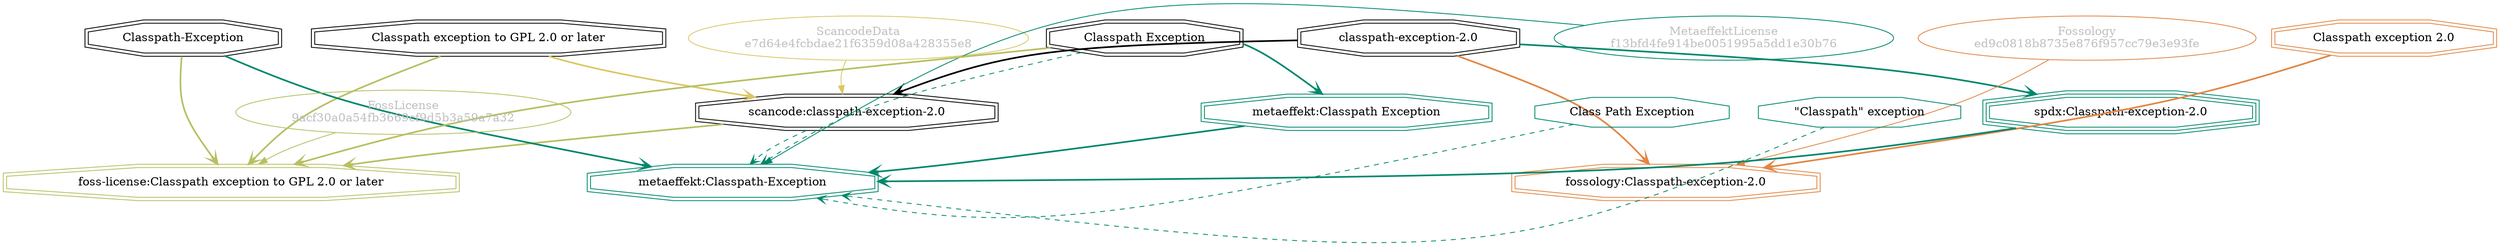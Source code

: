 strict digraph {
    node [shape=box];
    graph [splines=curved];
    13835 [label="ScancodeData\ne7d64e4fcbdae21f6359d08a428355e8"
          ,fontcolor=gray
          ,color="#dac767"
          ,fillcolor="beige;1"
          ,shape=ellipse];
    13836 [label="scancode:classpath-exception-2.0"
          ,shape=doubleoctagon];
    13837 [label="classpath-exception-2.0"
          ,shape=doubleoctagon];
    13838 [label="Classpath exception to GPL 2.0 or later"
          ,shape=doubleoctagon];
    27634 [label="Fossology\ned9c0818b8735e876f957cc79e3e93fe"
          ,fontcolor=gray
          ,color="#e18745"
          ,fillcolor="beige;1"
          ,shape=ellipse];
    27635 [label="fossology:Classpath-exception-2.0"
          ,color="#e18745"
          ,shape=doubleoctagon];
    27636 [label="Classpath exception 2.0"
          ,color="#e18745"
          ,shape=doubleoctagon];
    40721 [label="MetaeffektLicense\nf13bfd4fe914be0051995a5dd1e30b76"
          ,fontcolor=gray
          ,color="#00876c"
          ,fillcolor="beige;1"
          ,shape=ellipse];
    40722 [label="metaeffekt:Classpath-Exception"
          ,color="#00876c"
          ,shape=doubleoctagon];
    40723 [label="Classpath-Exception"
          ,shape=doubleoctagon];
    40724 [label="metaeffekt:Classpath Exception"
          ,color="#00876c"
          ,shape=doubleoctagon];
    40725 [label="Classpath Exception"
          ,shape=doubleoctagon];
    40726 [label="spdx:Classpath-exception-2.0"
          ,color="#00876c"
          ,shape=tripleoctagon];
    40727 [label="Class Path Exception"
          ,color="#00876c"
          ,shape=octagon];
    40728 [label="\"Classpath\" exception"
          ,color="#00876c"
          ,shape=octagon];
    50461 [label="FossLicense\n9acf30a0a54fb3669cf9d5b3a59a7a32"
          ,fontcolor=gray
          ,color="#b8bf62"
          ,fillcolor="beige;1"
          ,shape=ellipse];
    50462 [label="foss-license:Classpath exception to GPL 2.0 or later"
          ,color="#b8bf62"
          ,shape=doubleoctagon];
    13835 -> 13836 [weight=0.5
                   ,color="#dac767"];
    13836 -> 40722 [style=dashed
                   ,arrowhead=vee
                   ,weight=0.5
                   ,color="#00876c"];
    13836 -> 50462 [style=bold
                   ,arrowhead=vee
                   ,weight=0.7
                   ,color="#b8bf62"];
    13837 -> 13836 [style=bold
                   ,arrowhead=vee
                   ,weight=0.7];
    13837 -> 27635 [style=bold
                   ,arrowhead=vee
                   ,weight=0.7
                   ,color="#e18745"];
    13837 -> 40726 [style=bold
                   ,arrowhead=vee
                   ,weight=0.7
                   ,color="#00876c"];
    13838 -> 13836 [style=bold
                   ,arrowhead=vee
                   ,weight=0.7
                   ,color="#dac767"];
    13838 -> 50462 [style=bold
                   ,arrowhead=vee
                   ,weight=0.7
                   ,color="#b8bf62"];
    27634 -> 27635 [weight=0.5
                   ,color="#e18745"];
    27636 -> 27635 [style=bold
                   ,arrowhead=vee
                   ,weight=0.7
                   ,color="#e18745"];
    40721 -> 40722 [weight=0.5
                   ,color="#00876c"];
    40723 -> 40722 [style=bold
                   ,arrowhead=vee
                   ,weight=0.7
                   ,color="#00876c"];
    40723 -> 40722 [style=bold
                   ,arrowhead=vee
                   ,weight=0.7
                   ,color="#00876c"];
    40723 -> 50462 [style=bold
                   ,arrowhead=vee
                   ,weight=0.7
                   ,color="#b8bf62"];
    40724 -> 40722 [style=bold
                   ,arrowhead=vee
                   ,weight=0.7
                   ,color="#00876c"];
    40725 -> 40722 [style=dashed
                   ,arrowhead=vee
                   ,weight=0.5
                   ,color="#00876c"];
    40725 -> 40724 [style=bold
                   ,arrowhead=vee
                   ,weight=0.7
                   ,color="#00876c"];
    40725 -> 50462 [style=bold
                   ,arrowhead=vee
                   ,weight=0.7
                   ,color="#b8bf62"];
    40726 -> 40722 [style=bold
                   ,arrowhead=vee
                   ,weight=0.7
                   ,color="#00876c"];
    40727 -> 40722 [style=dashed
                   ,arrowhead=vee
                   ,weight=0.5
                   ,color="#00876c"];
    40728 -> 40722 [style=dashed
                   ,arrowhead=vee
                   ,weight=0.5
                   ,color="#00876c"];
    50461 -> 50462 [weight=0.5
                   ,color="#b8bf62"];
}
